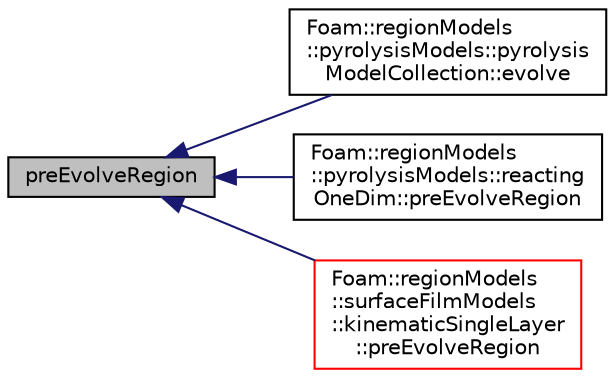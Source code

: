 digraph "preEvolveRegion"
{
  bgcolor="transparent";
  edge [fontname="Helvetica",fontsize="10",labelfontname="Helvetica",labelfontsize="10"];
  node [fontname="Helvetica",fontsize="10",shape=record];
  rankdir="LR";
  Node2902 [label="preEvolveRegion",height=0.2,width=0.4,color="black", fillcolor="grey75", style="filled", fontcolor="black"];
  Node2902 -> Node2903 [dir="back",color="midnightblue",fontsize="10",style="solid",fontname="Helvetica"];
  Node2903 [label="Foam::regionModels\l::pyrolysisModels::pyrolysis\lModelCollection::evolve",height=0.2,width=0.4,color="black",URL="$a30049.html#a9e3bb886209d951167cd385c1ffe0b00",tooltip="Evolve regions. "];
  Node2902 -> Node2904 [dir="back",color="midnightblue",fontsize="10",style="solid",fontname="Helvetica"];
  Node2904 [label="Foam::regionModels\l::pyrolysisModels::reacting\lOneDim::preEvolveRegion",height=0.2,width=0.4,color="black",URL="$a30053.html#a97f68fddfa332c08747b539aa08b04f0",tooltip="Pre-evolve region. "];
  Node2902 -> Node2905 [dir="back",color="midnightblue",fontsize="10",style="solid",fontname="Helvetica"];
  Node2905 [label="Foam::regionModels\l::surfaceFilmModels\l::kinematicSingleLayer\l::preEvolveRegion",height=0.2,width=0.4,color="red",URL="$a30117.html#a97f68fddfa332c08747b539aa08b04f0",tooltip="Pre-evolve film hook. "];
}
